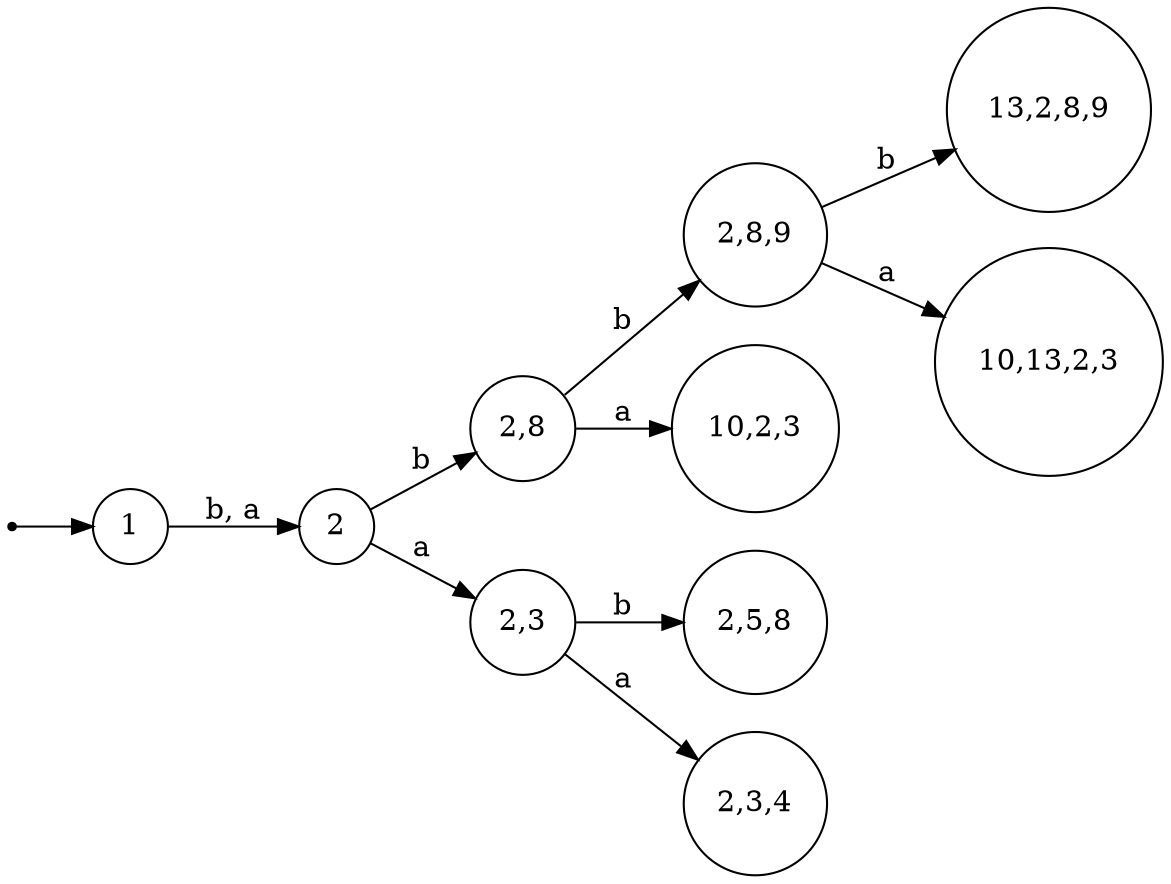 digraph "NFA to DFA" {
	graph [rankdir=LR]
	node [shape=circle]
	0 [shape=point]
	0 -> 1
	1 -> 2 [label="b, a"]
	2 -> "2,8" [label=b]
	2 -> "2,3" [label=a]
	"2,8" -> "2,8,9" [label=b]
	"2,8" -> "10,2,3" [label=a]
	"2,3" -> "2,5,8" [label=b]
	"2,3" -> "2,3,4" [label=a]
	"2,8,9" -> "13,2,8,9" [label=b]
	"2,8,9" -> "10,13,2,3" [label=a]
}
